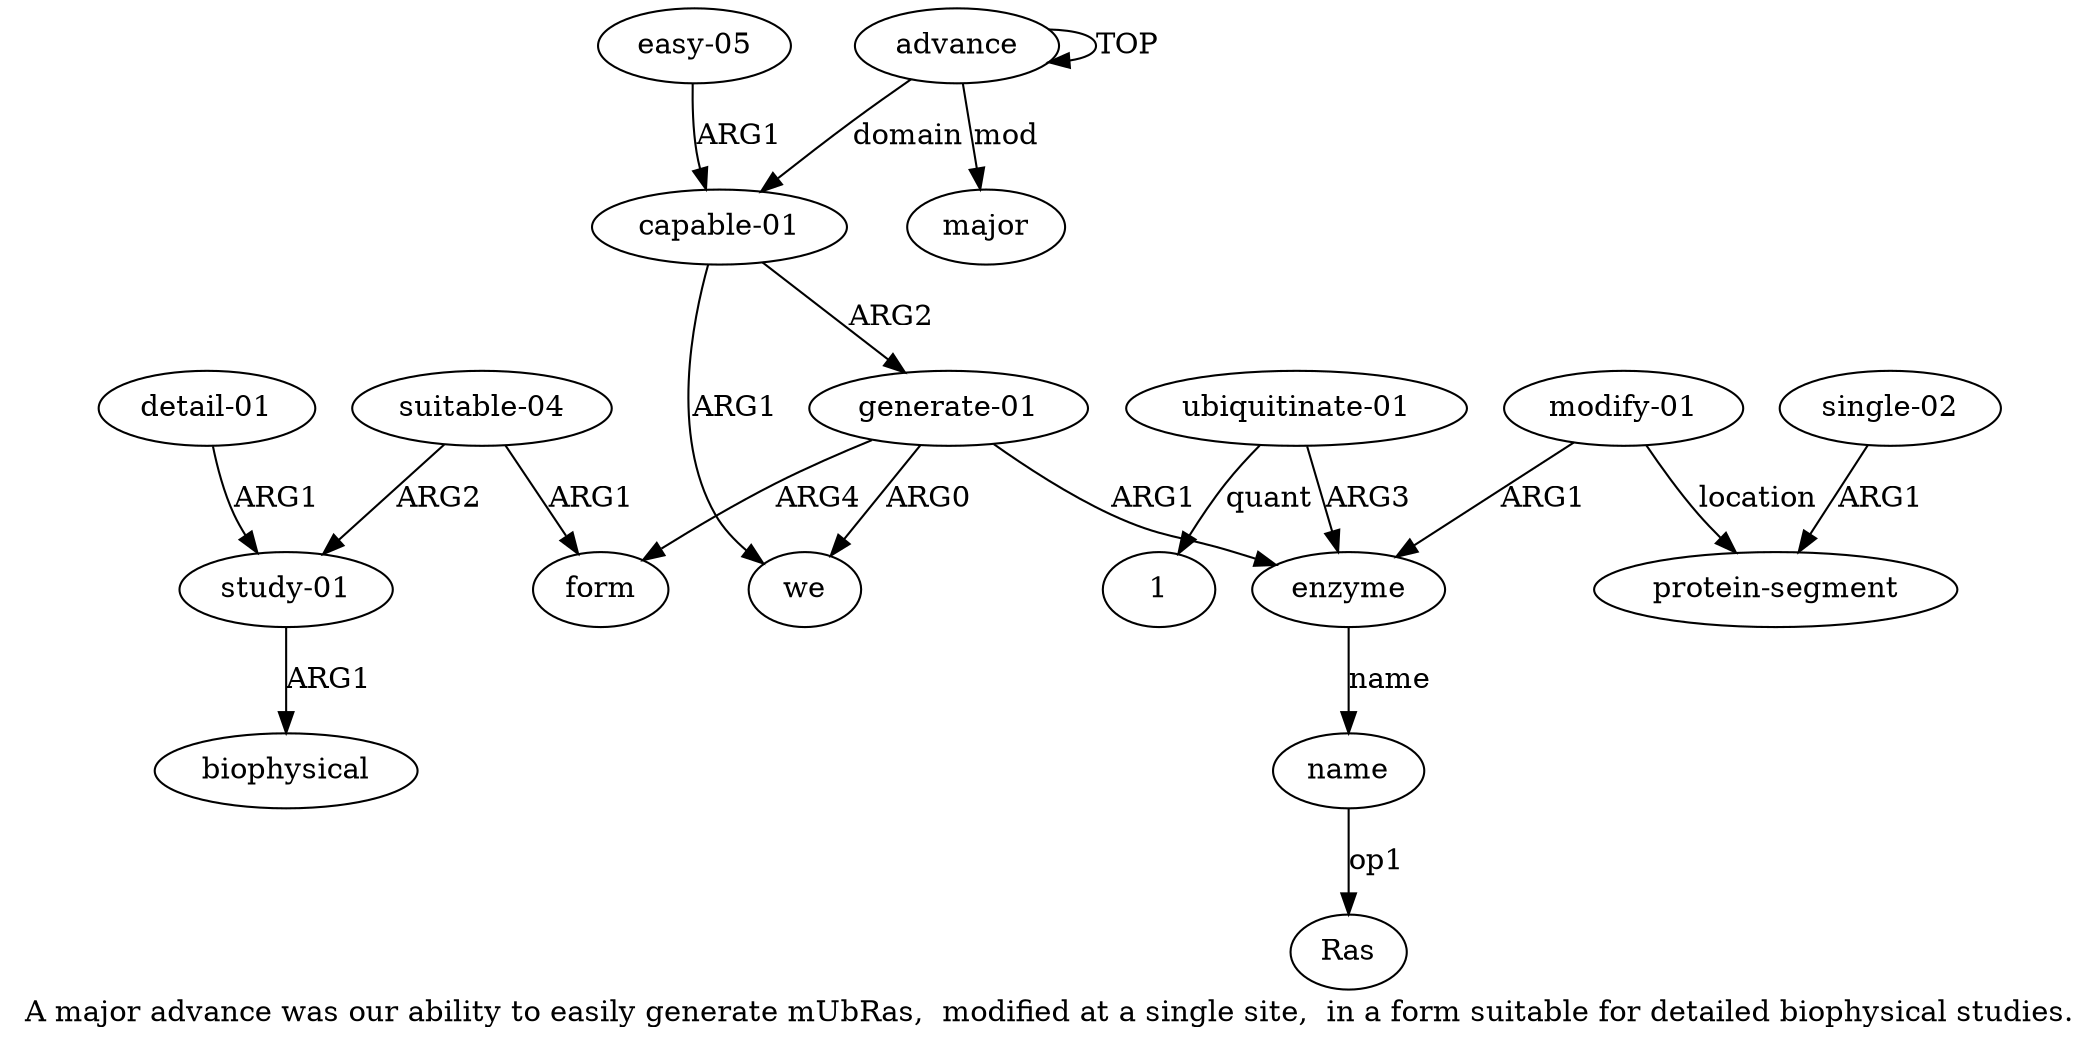 digraph  {
	graph [label="A major advance was our ability to easily generate mUbRas,  modified at a single site,  in a form suitable for detailed biophysical \
studies."];
	node [label="\N"];
	a15	 [color=black,
		gold_ind=15,
		gold_label="detail-01",
		label="detail-01",
		test_ind=15,
		test_label="detail-01"];
	a13	 [color=black,
		gold_ind=13,
		gold_label="study-01",
		label="study-01",
		test_ind=13,
		test_label="study-01"];
	a15 -> a13 [key=0,
	color=black,
	gold_label=ARG1,
	label=ARG1,
	test_label=ARG1];
a14 [color=black,
	gold_ind=14,
	gold_label=biophysical,
	label=biophysical,
	test_ind=14,
	test_label=biophysical];
a16 [color=black,
	gold_ind=16,
	gold_label="easy-05",
	label="easy-05",
	test_ind=16,
	test_label="easy-05"];
a2 [color=black,
	gold_ind=2,
	gold_label="capable-01",
	label="capable-01",
	test_ind=2,
	test_label="capable-01"];
a16 -> a2 [key=0,
color=black,
gold_label=ARG1,
label=ARG1,
test_label=ARG1];
a11 [color=black,
gold_ind=11,
gold_label=form,
label=form,
test_ind=11,
test_label=form];
a10 [color=black,
gold_ind=10,
gold_label="single-02",
label="single-02",
test_ind=10,
test_label="single-02"];
a9 [color=black,
gold_ind=9,
gold_label="protein-segment",
label="protein-segment",
test_ind=9,
test_label="protein-segment"];
a10 -> a9 [key=0,
color=black,
gold_label=ARG1,
label=ARG1,
test_label=ARG1];
a13 -> a14 [key=0,
color=black,
gold_label=ARG1,
label=ARG1,
test_label=ARG1];
a12 [color=black,
gold_ind=12,
gold_label="suitable-04",
label="suitable-04",
test_ind=12,
test_label="suitable-04"];
a12 -> a11 [key=0,
color=black,
gold_label=ARG1,
label=ARG1,
test_label=ARG1];
a12 -> a13 [key=0,
color=black,
gold_label=ARG2,
label=ARG2,
test_label=ARG2];
"a6 Ras" [color=black,
gold_ind=-1,
gold_label=Ras,
label=Ras,
test_ind=-1,
test_label=Ras];
a1 [color=black,
gold_ind=1,
gold_label=major,
label=major,
test_ind=1,
test_label=major];
a0 [color=black,
gold_ind=0,
gold_label=advance,
label=advance,
test_ind=0,
test_label=advance];
a0 -> a1 [key=0,
color=black,
gold_label=mod,
label=mod,
test_label=mod];
a0 -> a0 [key=0,
color=black,
gold_label=TOP,
label=TOP,
test_label=TOP];
a0 -> a2 [key=0,
color=black,
gold_label=domain,
label=domain,
test_label=domain];
a3 [color=black,
gold_ind=3,
gold_label=we,
label=we,
test_ind=3,
test_label=we];
a2 -> a3 [key=0,
color=black,
gold_label=ARG1,
label=ARG1,
test_label=ARG1];
a4 [color=black,
gold_ind=4,
gold_label="generate-01",
label="generate-01",
test_ind=4,
test_label="generate-01"];
a2 -> a4 [key=0,
color=black,
gold_label=ARG2,
label=ARG2,
test_label=ARG2];
a5 [color=black,
gold_ind=5,
gold_label=enzyme,
label=enzyme,
test_ind=5,
test_label=enzyme];
a6 [color=black,
gold_ind=6,
gold_label=name,
label=name,
test_ind=6,
test_label=name];
a5 -> a6 [key=0,
color=black,
gold_label=name,
label=name,
test_label=name];
a4 -> a11 [key=0,
color=black,
gold_label=ARG4,
label=ARG4,
test_label=ARG4];
a4 -> a3 [key=0,
color=black,
gold_label=ARG0,
label=ARG0,
test_label=ARG0];
a4 -> a5 [key=0,
color=black,
gold_label=ARG1,
label=ARG1,
test_label=ARG1];
a7 [color=black,
gold_ind=7,
gold_label="ubiquitinate-01",
label="ubiquitinate-01",
test_ind=7,
test_label="ubiquitinate-01"];
a7 -> a5 [key=0,
color=black,
gold_label=ARG3,
label=ARG3,
test_label=ARG3];
"a7 1" [color=black,
gold_ind=-1,
gold_label=1,
label=1,
test_ind=-1,
test_label=1];
a7 -> "a7 1" [key=0,
color=black,
gold_label=quant,
label=quant,
test_label=quant];
a6 -> "a6 Ras" [key=0,
color=black,
gold_label=op1,
label=op1,
test_label=op1];
a8 [color=black,
gold_ind=8,
gold_label="modify-01",
label="modify-01",
test_ind=8,
test_label="modify-01"];
a8 -> a5 [key=0,
color=black,
gold_label=ARG1,
label=ARG1,
test_label=ARG1];
a8 -> a9 [key=0,
color=black,
gold_label=location,
label=location,
test_label=location];
}
